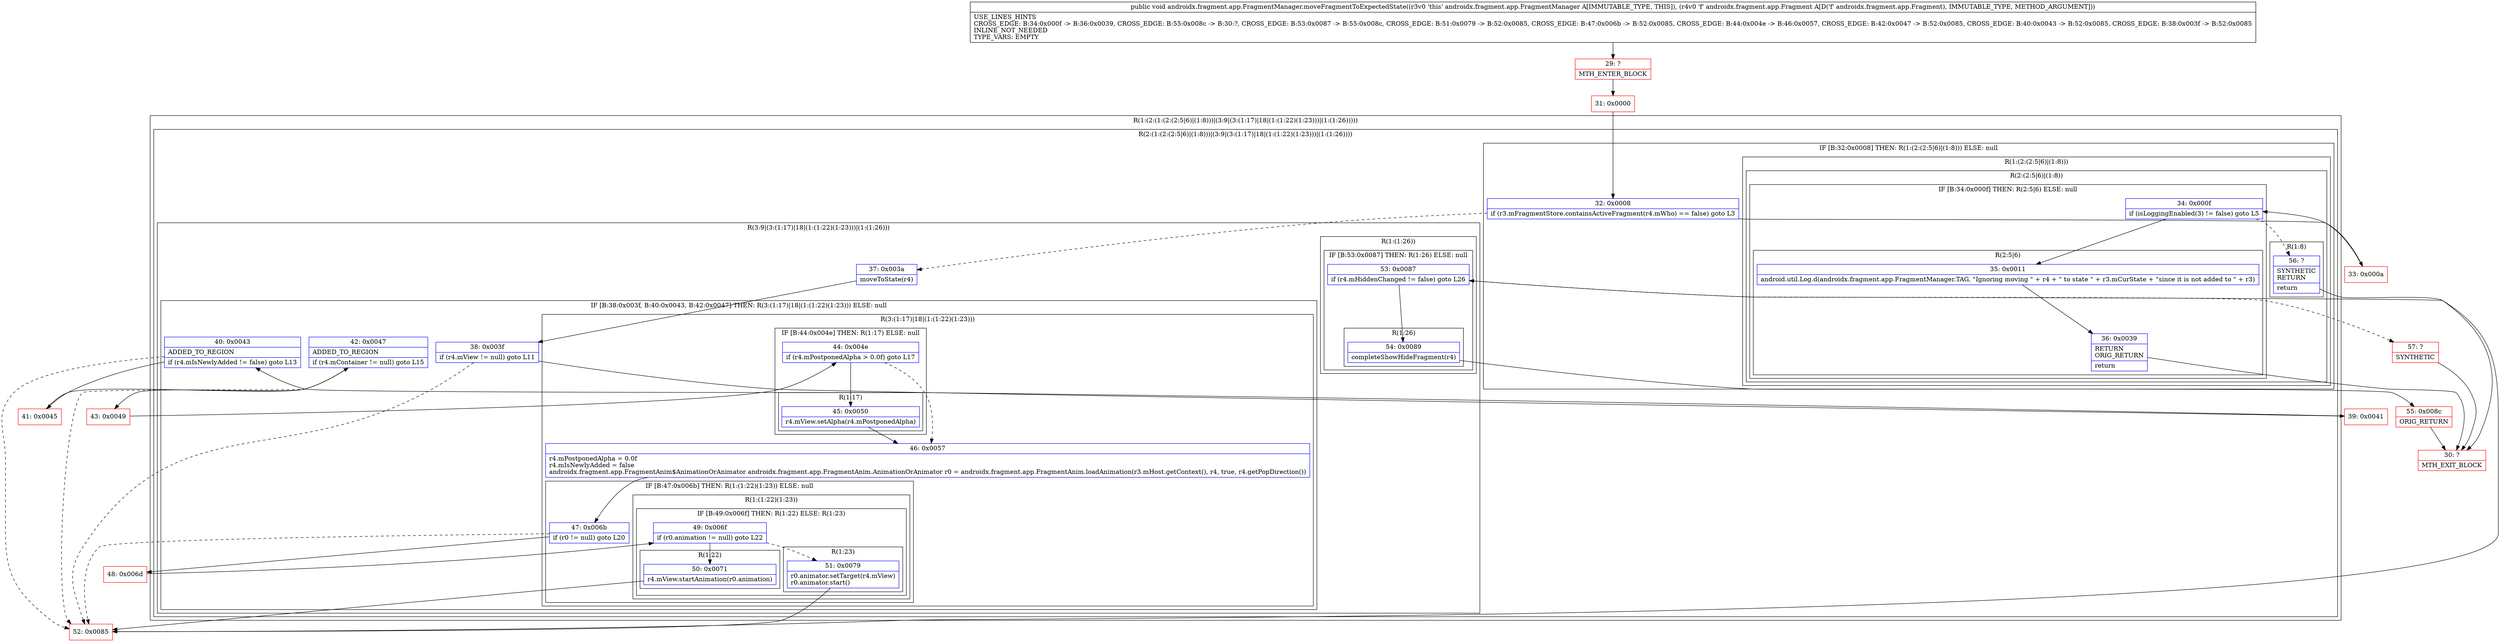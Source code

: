 digraph "CFG forandroidx.fragment.app.FragmentManager.moveFragmentToExpectedState(Landroidx\/fragment\/app\/Fragment;)V" {
subgraph cluster_Region_950256536 {
label = "R(1:(2:(1:(2:(2:5|6)|(1:8)))|(3:9|(3:(1:17)|18|(1:(1:22)(1:23)))|(1:(1:26)))))";
node [shape=record,color=blue];
subgraph cluster_Region_1031804666 {
label = "R(2:(1:(2:(2:5|6)|(1:8)))|(3:9|(3:(1:17)|18|(1:(1:22)(1:23)))|(1:(1:26))))";
node [shape=record,color=blue];
subgraph cluster_IfRegion_733801404 {
label = "IF [B:32:0x0008] THEN: R(1:(2:(2:5|6)|(1:8))) ELSE: null";
node [shape=record,color=blue];
Node_32 [shape=record,label="{32\:\ 0x0008|if (r3.mFragmentStore.containsActiveFragment(r4.mWho) == false) goto L3\l}"];
subgraph cluster_Region_412006889 {
label = "R(1:(2:(2:5|6)|(1:8)))";
node [shape=record,color=blue];
subgraph cluster_Region_1041700451 {
label = "R(2:(2:5|6)|(1:8))";
node [shape=record,color=blue];
subgraph cluster_IfRegion_60682397 {
label = "IF [B:34:0x000f] THEN: R(2:5|6) ELSE: null";
node [shape=record,color=blue];
Node_34 [shape=record,label="{34\:\ 0x000f|if (isLoggingEnabled(3) != false) goto L5\l}"];
subgraph cluster_Region_1336941145 {
label = "R(2:5|6)";
node [shape=record,color=blue];
Node_35 [shape=record,label="{35\:\ 0x0011|android.util.Log.d(androidx.fragment.app.FragmentManager.TAG, \"Ignoring moving \" + r4 + \" to state \" + r3.mCurState + \"since it is not added to \" + r3)\l}"];
Node_36 [shape=record,label="{36\:\ 0x0039|RETURN\lORIG_RETURN\l|return\l}"];
}
}
subgraph cluster_Region_572306359 {
label = "R(1:8)";
node [shape=record,color=blue];
Node_56 [shape=record,label="{56\:\ ?|SYNTHETIC\lRETURN\l|return\l}"];
}
}
}
}
subgraph cluster_Region_616439193 {
label = "R(3:9|(3:(1:17)|18|(1:(1:22)(1:23)))|(1:(1:26)))";
node [shape=record,color=blue];
Node_37 [shape=record,label="{37\:\ 0x003a|moveToState(r4)\l}"];
subgraph cluster_IfRegion_1212881035 {
label = "IF [B:38:0x003f, B:40:0x0043, B:42:0x0047] THEN: R(3:(1:17)|18|(1:(1:22)(1:23))) ELSE: null";
node [shape=record,color=blue];
Node_38 [shape=record,label="{38\:\ 0x003f|if (r4.mView != null) goto L11\l}"];
Node_40 [shape=record,label="{40\:\ 0x0043|ADDED_TO_REGION\l|if (r4.mIsNewlyAdded != false) goto L13\l}"];
Node_42 [shape=record,label="{42\:\ 0x0047|ADDED_TO_REGION\l|if (r4.mContainer != null) goto L15\l}"];
subgraph cluster_Region_1846556863 {
label = "R(3:(1:17)|18|(1:(1:22)(1:23)))";
node [shape=record,color=blue];
subgraph cluster_IfRegion_124170505 {
label = "IF [B:44:0x004e] THEN: R(1:17) ELSE: null";
node [shape=record,color=blue];
Node_44 [shape=record,label="{44\:\ 0x004e|if (r4.mPostponedAlpha \> 0.0f) goto L17\l}"];
subgraph cluster_Region_1075850073 {
label = "R(1:17)";
node [shape=record,color=blue];
Node_45 [shape=record,label="{45\:\ 0x0050|r4.mView.setAlpha(r4.mPostponedAlpha)\l}"];
}
}
Node_46 [shape=record,label="{46\:\ 0x0057|r4.mPostponedAlpha = 0.0f\lr4.mIsNewlyAdded = false\landroidx.fragment.app.FragmentAnim$AnimationOrAnimator androidx.fragment.app.FragmentAnim.AnimationOrAnimator r0 = androidx.fragment.app.FragmentAnim.loadAnimation(r3.mHost.getContext(), r4, true, r4.getPopDirection())\l}"];
subgraph cluster_IfRegion_896150768 {
label = "IF [B:47:0x006b] THEN: R(1:(1:22)(1:23)) ELSE: null";
node [shape=record,color=blue];
Node_47 [shape=record,label="{47\:\ 0x006b|if (r0 != null) goto L20\l}"];
subgraph cluster_Region_346465297 {
label = "R(1:(1:22)(1:23))";
node [shape=record,color=blue];
subgraph cluster_IfRegion_880368650 {
label = "IF [B:49:0x006f] THEN: R(1:22) ELSE: R(1:23)";
node [shape=record,color=blue];
Node_49 [shape=record,label="{49\:\ 0x006f|if (r0.animation != null) goto L22\l}"];
subgraph cluster_Region_43519418 {
label = "R(1:22)";
node [shape=record,color=blue];
Node_50 [shape=record,label="{50\:\ 0x0071|r4.mView.startAnimation(r0.animation)\l}"];
}
subgraph cluster_Region_1830946966 {
label = "R(1:23)";
node [shape=record,color=blue];
Node_51 [shape=record,label="{51\:\ 0x0079|r0.animator.setTarget(r4.mView)\lr0.animator.start()\l}"];
}
}
}
}
}
}
subgraph cluster_Region_79264078 {
label = "R(1:(1:26))";
node [shape=record,color=blue];
subgraph cluster_IfRegion_921005609 {
label = "IF [B:53:0x0087] THEN: R(1:26) ELSE: null";
node [shape=record,color=blue];
Node_53 [shape=record,label="{53\:\ 0x0087|if (r4.mHiddenChanged != false) goto L26\l}"];
subgraph cluster_Region_2011095375 {
label = "R(1:26)";
node [shape=record,color=blue];
Node_54 [shape=record,label="{54\:\ 0x0089|completeShowHideFragment(r4)\l}"];
}
}
}
}
}
}
Node_29 [shape=record,color=red,label="{29\:\ ?|MTH_ENTER_BLOCK\l}"];
Node_31 [shape=record,color=red,label="{31\:\ 0x0000}"];
Node_33 [shape=record,color=red,label="{33\:\ 0x000a}"];
Node_30 [shape=record,color=red,label="{30\:\ ?|MTH_EXIT_BLOCK\l}"];
Node_39 [shape=record,color=red,label="{39\:\ 0x0041}"];
Node_41 [shape=record,color=red,label="{41\:\ 0x0045}"];
Node_43 [shape=record,color=red,label="{43\:\ 0x0049}"];
Node_48 [shape=record,color=red,label="{48\:\ 0x006d}"];
Node_52 [shape=record,color=red,label="{52\:\ 0x0085}"];
Node_55 [shape=record,color=red,label="{55\:\ 0x008c|ORIG_RETURN\l}"];
Node_57 [shape=record,color=red,label="{57\:\ ?|SYNTHETIC\l}"];
MethodNode[shape=record,label="{public void androidx.fragment.app.FragmentManager.moveFragmentToExpectedState((r3v0 'this' androidx.fragment.app.FragmentManager A[IMMUTABLE_TYPE, THIS]), (r4v0 'f' androidx.fragment.app.Fragment A[D('f' androidx.fragment.app.Fragment), IMMUTABLE_TYPE, METHOD_ARGUMENT]))  | USE_LINES_HINTS\lCROSS_EDGE: B:34:0x000f \-\> B:36:0x0039, CROSS_EDGE: B:55:0x008c \-\> B:30:?, CROSS_EDGE: B:53:0x0087 \-\> B:55:0x008c, CROSS_EDGE: B:51:0x0079 \-\> B:52:0x0085, CROSS_EDGE: B:47:0x006b \-\> B:52:0x0085, CROSS_EDGE: B:44:0x004e \-\> B:46:0x0057, CROSS_EDGE: B:42:0x0047 \-\> B:52:0x0085, CROSS_EDGE: B:40:0x0043 \-\> B:52:0x0085, CROSS_EDGE: B:38:0x003f \-\> B:52:0x0085\lINLINE_NOT_NEEDED\lTYPE_VARS: EMPTY\l}"];
MethodNode -> Node_29;Node_32 -> Node_33;
Node_32 -> Node_37[style=dashed];
Node_34 -> Node_35;
Node_34 -> Node_56[style=dashed];
Node_35 -> Node_36;
Node_36 -> Node_30;
Node_56 -> Node_30;
Node_37 -> Node_38;
Node_38 -> Node_39;
Node_38 -> Node_52[style=dashed];
Node_40 -> Node_41;
Node_40 -> Node_52[style=dashed];
Node_42 -> Node_43;
Node_42 -> Node_52[style=dashed];
Node_44 -> Node_45;
Node_44 -> Node_46[style=dashed];
Node_45 -> Node_46;
Node_46 -> Node_47;
Node_47 -> Node_48;
Node_47 -> Node_52[style=dashed];
Node_49 -> Node_50;
Node_49 -> Node_51[style=dashed];
Node_50 -> Node_52;
Node_51 -> Node_52;
Node_53 -> Node_54;
Node_53 -> Node_57[style=dashed];
Node_54 -> Node_55;
Node_29 -> Node_31;
Node_31 -> Node_32;
Node_33 -> Node_34;
Node_39 -> Node_40;
Node_41 -> Node_42;
Node_43 -> Node_44;
Node_48 -> Node_49;
Node_52 -> Node_53;
Node_55 -> Node_30;
Node_57 -> Node_30;
}

